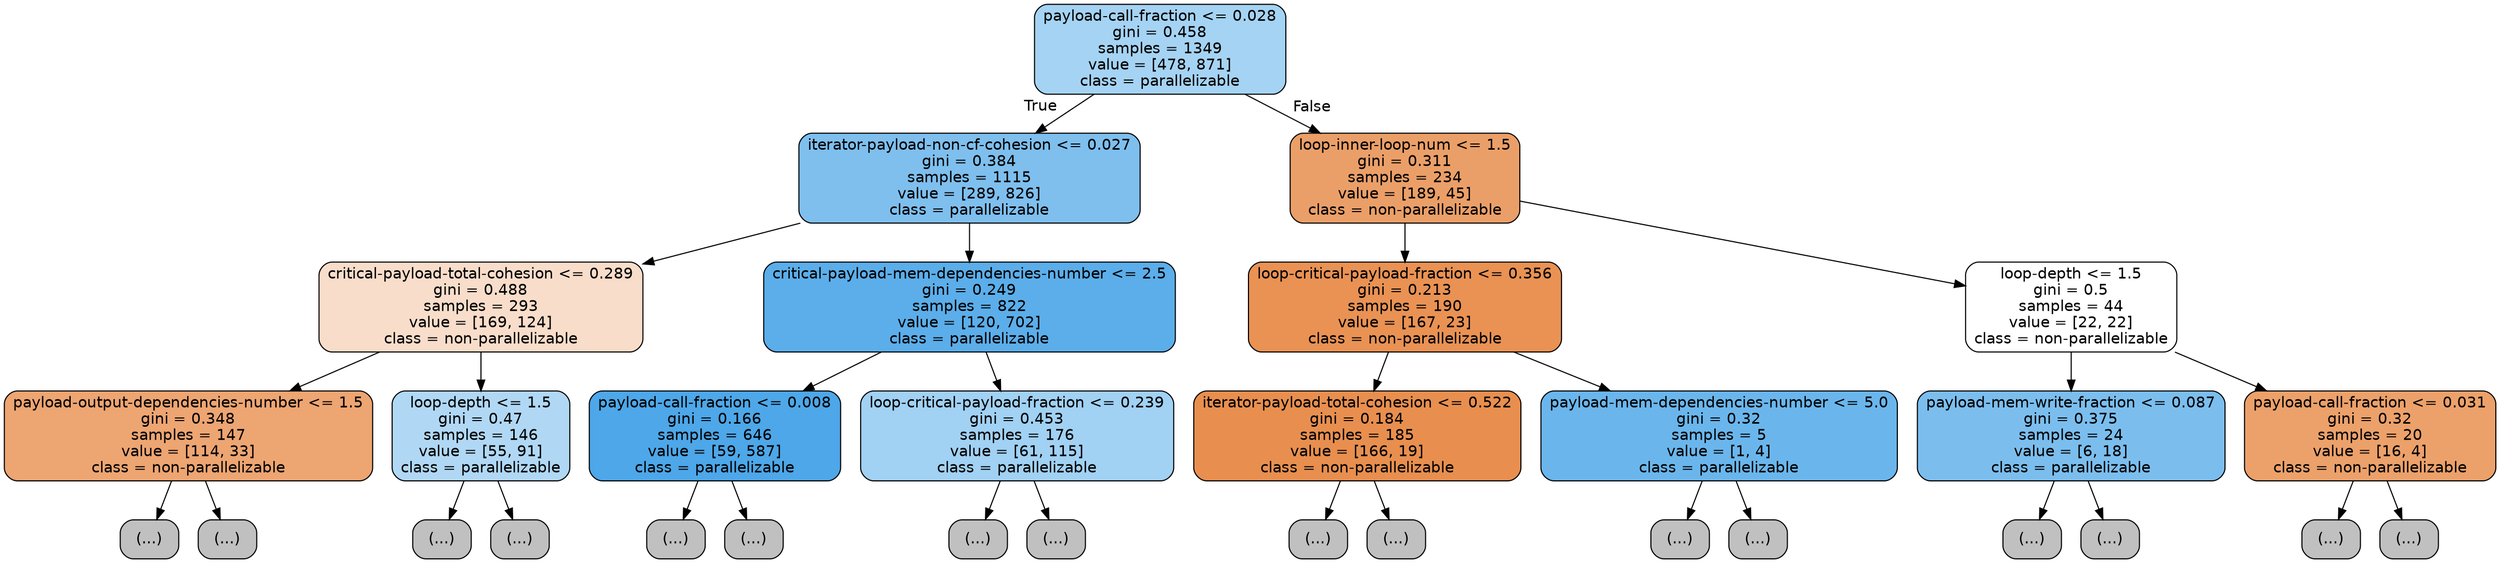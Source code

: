 digraph Tree {
node [shape=box, style="filled, rounded", color="black", fontname=helvetica] ;
edge [fontname=helvetica] ;
0 [label="payload-call-fraction <= 0.028\ngini = 0.458\nsamples = 1349\nvalue = [478, 871]\nclass = parallelizable", fillcolor="#399de573"] ;
1 [label="iterator-payload-non-cf-cohesion <= 0.027\ngini = 0.384\nsamples = 1115\nvalue = [289, 826]\nclass = parallelizable", fillcolor="#399de5a6"] ;
0 -> 1 [labeldistance=2.5, labelangle=45, headlabel="True"] ;
2 [label="critical-payload-total-cohesion <= 0.289\ngini = 0.488\nsamples = 293\nvalue = [169, 124]\nclass = non-parallelizable", fillcolor="#e5813944"] ;
1 -> 2 ;
3 [label="payload-output-dependencies-number <= 1.5\ngini = 0.348\nsamples = 147\nvalue = [114, 33]\nclass = non-parallelizable", fillcolor="#e58139b5"] ;
2 -> 3 ;
4 [label="(...)", fillcolor="#C0C0C0"] ;
3 -> 4 ;
29 [label="(...)", fillcolor="#C0C0C0"] ;
3 -> 29 ;
40 [label="loop-depth <= 1.5\ngini = 0.47\nsamples = 146\nvalue = [55, 91]\nclass = parallelizable", fillcolor="#399de565"] ;
2 -> 40 ;
41 [label="(...)", fillcolor="#C0C0C0"] ;
40 -> 41 ;
46 [label="(...)", fillcolor="#C0C0C0"] ;
40 -> 46 ;
69 [label="critical-payload-mem-dependencies-number <= 2.5\ngini = 0.249\nsamples = 822\nvalue = [120, 702]\nclass = parallelizable", fillcolor="#399de5d3"] ;
1 -> 69 ;
70 [label="payload-call-fraction <= 0.008\ngini = 0.166\nsamples = 646\nvalue = [59, 587]\nclass = parallelizable", fillcolor="#399de5e5"] ;
69 -> 70 ;
71 [label="(...)", fillcolor="#C0C0C0"] ;
70 -> 71 ;
160 [label="(...)", fillcolor="#C0C0C0"] ;
70 -> 160 ;
167 [label="loop-critical-payload-fraction <= 0.239\ngini = 0.453\nsamples = 176\nvalue = [61, 115]\nclass = parallelizable", fillcolor="#399de578"] ;
69 -> 167 ;
168 [label="(...)", fillcolor="#C0C0C0"] ;
167 -> 168 ;
199 [label="(...)", fillcolor="#C0C0C0"] ;
167 -> 199 ;
220 [label="loop-inner-loop-num <= 1.5\ngini = 0.311\nsamples = 234\nvalue = [189, 45]\nclass = non-parallelizable", fillcolor="#e58139c2"] ;
0 -> 220 [labeldistance=2.5, labelangle=-45, headlabel="False"] ;
221 [label="loop-critical-payload-fraction <= 0.356\ngini = 0.213\nsamples = 190\nvalue = [167, 23]\nclass = non-parallelizable", fillcolor="#e58139dc"] ;
220 -> 221 ;
222 [label="iterator-payload-total-cohesion <= 0.522\ngini = 0.184\nsamples = 185\nvalue = [166, 19]\nclass = non-parallelizable", fillcolor="#e58139e2"] ;
221 -> 222 ;
223 [label="(...)", fillcolor="#C0C0C0"] ;
222 -> 223 ;
250 [label="(...)", fillcolor="#C0C0C0"] ;
222 -> 250 ;
253 [label="payload-mem-dependencies-number <= 5.0\ngini = 0.32\nsamples = 5\nvalue = [1, 4]\nclass = parallelizable", fillcolor="#399de5bf"] ;
221 -> 253 ;
254 [label="(...)", fillcolor="#C0C0C0"] ;
253 -> 254 ;
255 [label="(...)", fillcolor="#C0C0C0"] ;
253 -> 255 ;
256 [label="loop-depth <= 1.5\ngini = 0.5\nsamples = 44\nvalue = [22, 22]\nclass = non-parallelizable", fillcolor="#e5813900"] ;
220 -> 256 ;
257 [label="payload-mem-write-fraction <= 0.087\ngini = 0.375\nsamples = 24\nvalue = [6, 18]\nclass = parallelizable", fillcolor="#399de5aa"] ;
256 -> 257 ;
258 [label="(...)", fillcolor="#C0C0C0"] ;
257 -> 258 ;
259 [label="(...)", fillcolor="#C0C0C0"] ;
257 -> 259 ;
266 [label="payload-call-fraction <= 0.031\ngini = 0.32\nsamples = 20\nvalue = [16, 4]\nclass = non-parallelizable", fillcolor="#e58139bf"] ;
256 -> 266 ;
267 [label="(...)", fillcolor="#C0C0C0"] ;
266 -> 267 ;
268 [label="(...)", fillcolor="#C0C0C0"] ;
266 -> 268 ;
}